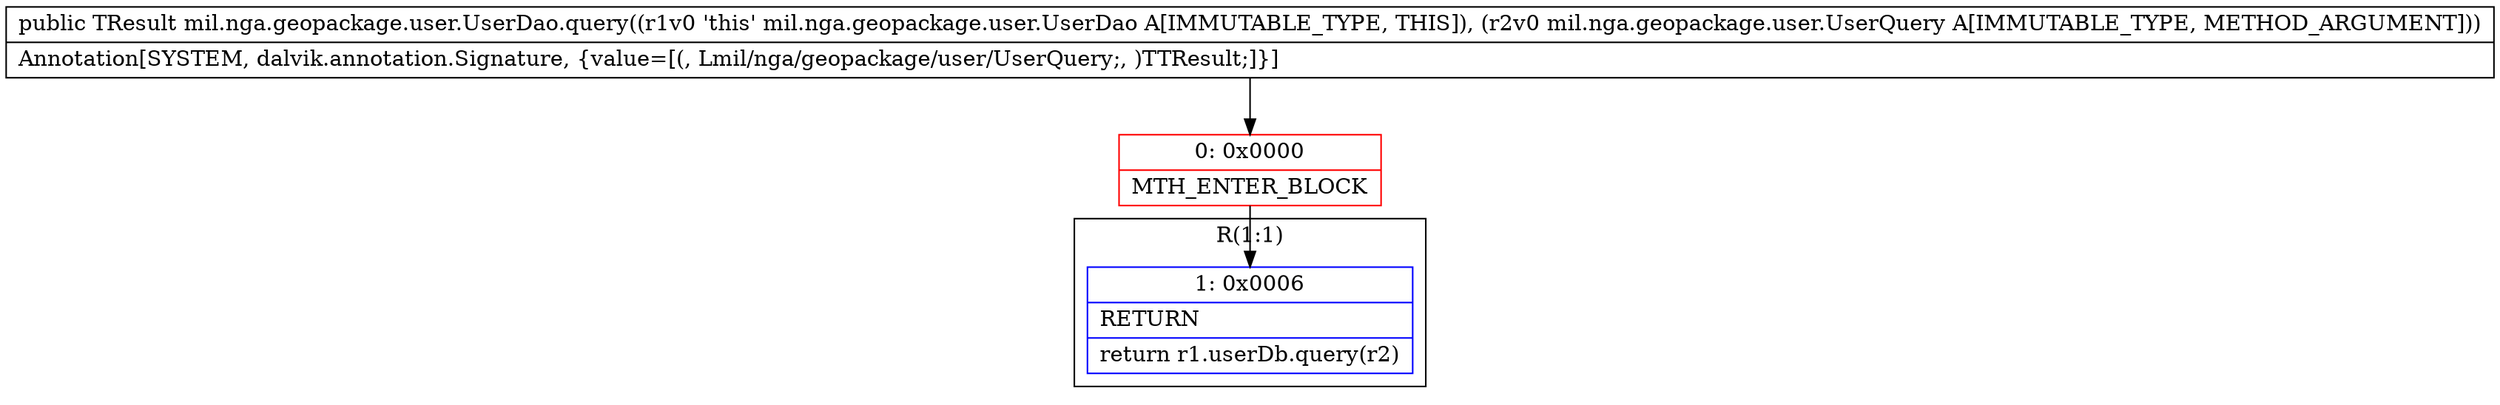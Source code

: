 digraph "CFG formil.nga.geopackage.user.UserDao.query(Lmil\/nga\/geopackage\/user\/UserQuery;)Lmil\/nga\/geopackage\/user\/UserCursor;" {
subgraph cluster_Region_2091596202 {
label = "R(1:1)";
node [shape=record,color=blue];
Node_1 [shape=record,label="{1\:\ 0x0006|RETURN\l|return r1.userDb.query(r2)\l}"];
}
Node_0 [shape=record,color=red,label="{0\:\ 0x0000|MTH_ENTER_BLOCK\l}"];
MethodNode[shape=record,label="{public TResult mil.nga.geopackage.user.UserDao.query((r1v0 'this' mil.nga.geopackage.user.UserDao A[IMMUTABLE_TYPE, THIS]), (r2v0 mil.nga.geopackage.user.UserQuery A[IMMUTABLE_TYPE, METHOD_ARGUMENT]))  | Annotation[SYSTEM, dalvik.annotation.Signature, \{value=[(, Lmil\/nga\/geopackage\/user\/UserQuery;, )TTResult;]\}]\l}"];
MethodNode -> Node_0;
Node_0 -> Node_1;
}

